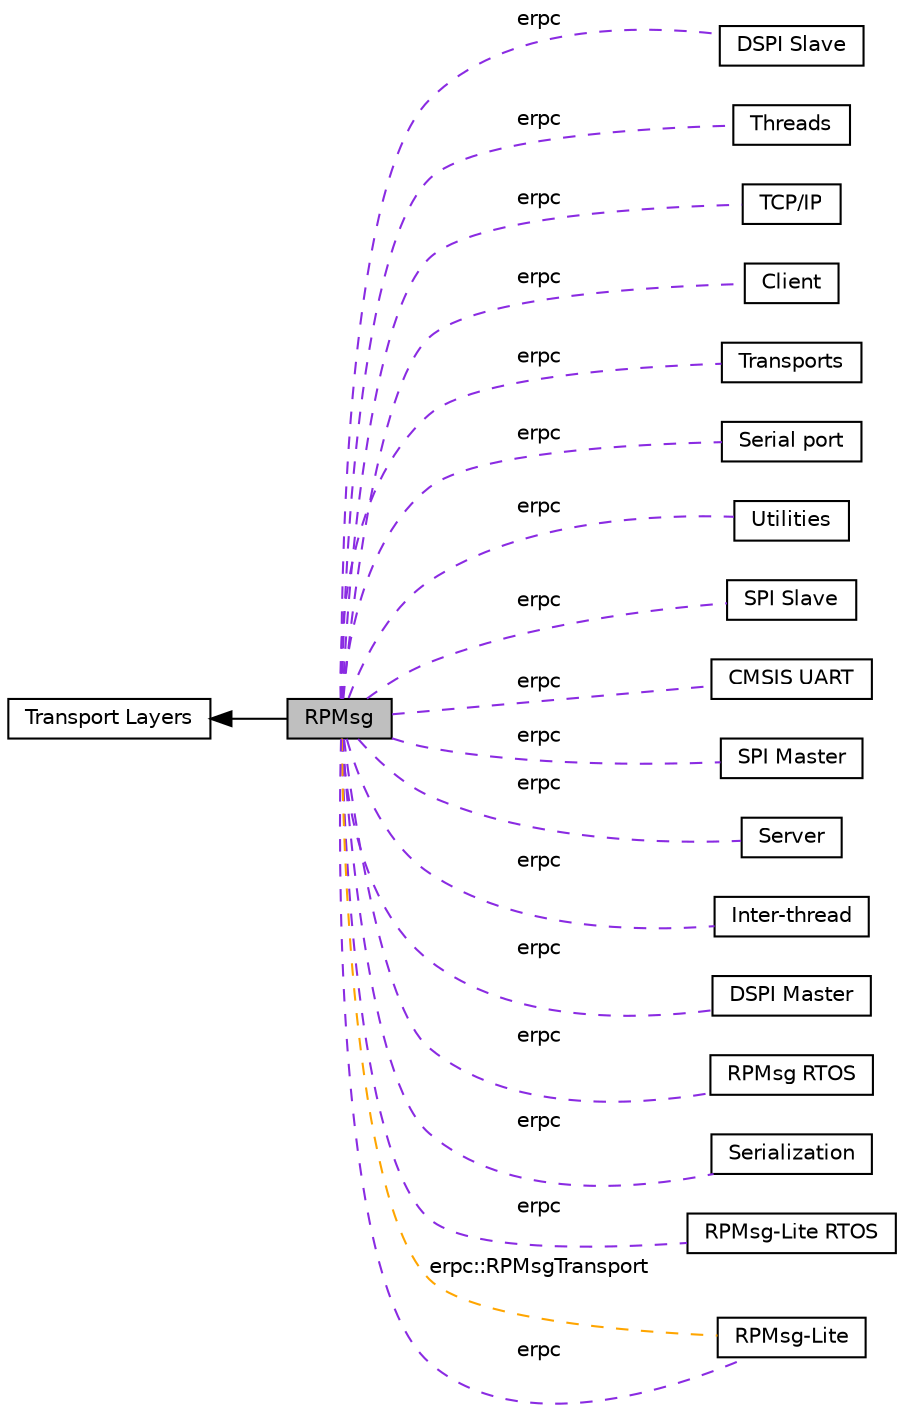digraph "RPMsg"
{
  edge [fontname="Helvetica",fontsize="10",labelfontname="Helvetica",labelfontsize="10"];
  node [fontname="Helvetica",fontsize="10",shape=record];
  rankdir=LR;
  Node1 [label="Transport Layers",height=0.2,width=0.4,color="black", fillcolor="white", style="filled",URL="$group__transports.html",tooltip="Transport layer classes. "];
  Node10 [label="DSPI Slave",height=0.2,width=0.4,color="black", fillcolor="white", style="filled",URL="$group__dspi__slave__transport.html",tooltip="Kinetis SDK DSPI slave driver transport. "];
  Node8 [label="Threads",height=0.2,width=0.4,color="black", fillcolor="white", style="filled",URL="$group__port__threads.html",tooltip="Threading model. "];
  Node17 [label="TCP/IP",height=0.2,width=0.4,color="black", fillcolor="white", style="filled",URL="$group__tcp__transport.html",tooltip="Simple TCP/IP transport. "];
  Node0 [label="RPMsg",height=0.2,width=0.4,color="black", fillcolor="grey75", style="filled", fontcolor="black"];
  Node3 [label="Client",height=0.2,width=0.4,color="black", fillcolor="white", style="filled",URL="$group__infra__client.html",tooltip="Client classes. "];
  Node5 [label="Transports",height=0.2,width=0.4,color="black", fillcolor="white", style="filled",URL="$group__infra__transport.html",tooltip="Superclasses for building transports. "];
  Node14 [label="Serial port",height=0.2,width=0.4,color="black", fillcolor="white", style="filled",URL="$group__serial__transport.html",tooltip="POSIX and Win32 serial port transport. "];
  Node6 [label="Utilities",height=0.2,width=0.4,color="black", fillcolor="white", style="filled",URL="$group__infra__utility.html",tooltip="Utility code used by the infrastructure. "];
  Node16 [label="SPI Slave",height=0.2,width=0.4,color="black", fillcolor="white", style="filled",URL="$group__spi__slave__transport.html",tooltip="Kinetis SDK SPI slave driver transport. "];
  Node18 [label="CMSIS UART",height=0.2,width=0.4,color="black", fillcolor="white", style="filled",URL="$group__uart__transport.html",tooltip="CMSIS UART driver transport. "];
  Node15 [label="SPI Master",height=0.2,width=0.4,color="black", fillcolor="white", style="filled",URL="$group__spi__master__transport.html",tooltip="Kinetis SDK SPI master driver transport. "];
  Node7 [label="Server",height=0.2,width=0.4,color="black", fillcolor="white", style="filled",URL="$group__infra__server.html",tooltip="Server classes. "];
  Node11 [label="Inter-thread",height=0.2,width=0.4,color="black", fillcolor="white", style="filled",URL="$group__itbp__transport.html",tooltip="Simple inter-thread communications transport. "];
  Node9 [label="DSPI Master",height=0.2,width=0.4,color="black", fillcolor="white", style="filled",URL="$group__dspi__master__transport.html",tooltip="Kinetis SDK DSPI master driver transport. "];
  Node13 [label="RPMsg RTOS",height=0.2,width=0.4,color="black", fillcolor="white", style="filled",URL="$group__rpmsg__rtos__transport.html",tooltip="OpenAMP RPMsg RTOS layer transport. "];
  Node4 [label="Serialization",height=0.2,width=0.4,color="black", fillcolor="white", style="filled",URL="$group__infra__codec.html",tooltip="Classes used for message serialization. "];
  Node12 [label="RPMsg-Lite RTOS",height=0.2,width=0.4,color="black", fillcolor="white", style="filled",URL="$group__rpmsg__lite__rtos__transport.html",tooltip="RPMsg-Lite transport using RTOS API. "];
  Node2 [label="RPMsg-Lite",height=0.2,width=0.4,color="black", fillcolor="white", style="filled",URL="$group__rpmsg__lite__transport.html",tooltip="RPMsg-Lite transport. "];
  Node1->Node0 [shape=plaintext, dir="back", style="solid"];
  Node0->Node2 [shape=plaintext, label="erpc::RPMsgTransport", color="orange", dir="none", style="dashed"];
  Node0->Node3 [shape=plaintext, label="erpc", color="blueviolet", dir="none", style="dashed"];
  Node0->Node4 [shape=plaintext, label="erpc", color="blueviolet", dir="none", style="dashed"];
  Node0->Node5 [shape=plaintext, label="erpc", color="blueviolet", dir="none", style="dashed"];
  Node0->Node6 [shape=plaintext, label="erpc", color="blueviolet", dir="none", style="dashed"];
  Node0->Node7 [shape=plaintext, label="erpc", color="blueviolet", dir="none", style="dashed"];
  Node0->Node8 [shape=plaintext, label="erpc", color="blueviolet", dir="none", style="dashed"];
  Node0->Node9 [shape=plaintext, label="erpc", color="blueviolet", dir="none", style="dashed"];
  Node0->Node10 [shape=plaintext, label="erpc", color="blueviolet", dir="none", style="dashed"];
  Node0->Node11 [shape=plaintext, label="erpc", color="blueviolet", dir="none", style="dashed"];
  Node0->Node12 [shape=plaintext, label="erpc", color="blueviolet", dir="none", style="dashed"];
  Node0->Node2 [shape=plaintext, label="erpc", color="blueviolet", dir="none", style="dashed"];
  Node0->Node13 [shape=plaintext, label="erpc", color="blueviolet", dir="none", style="dashed"];
  Node0->Node14 [shape=plaintext, label="erpc", color="blueviolet", dir="none", style="dashed"];
  Node0->Node15 [shape=plaintext, label="erpc", color="blueviolet", dir="none", style="dashed"];
  Node0->Node16 [shape=plaintext, label="erpc", color="blueviolet", dir="none", style="dashed"];
  Node0->Node17 [shape=plaintext, label="erpc", color="blueviolet", dir="none", style="dashed"];
  Node0->Node18 [shape=plaintext, label="erpc", color="blueviolet", dir="none", style="dashed"];
}
